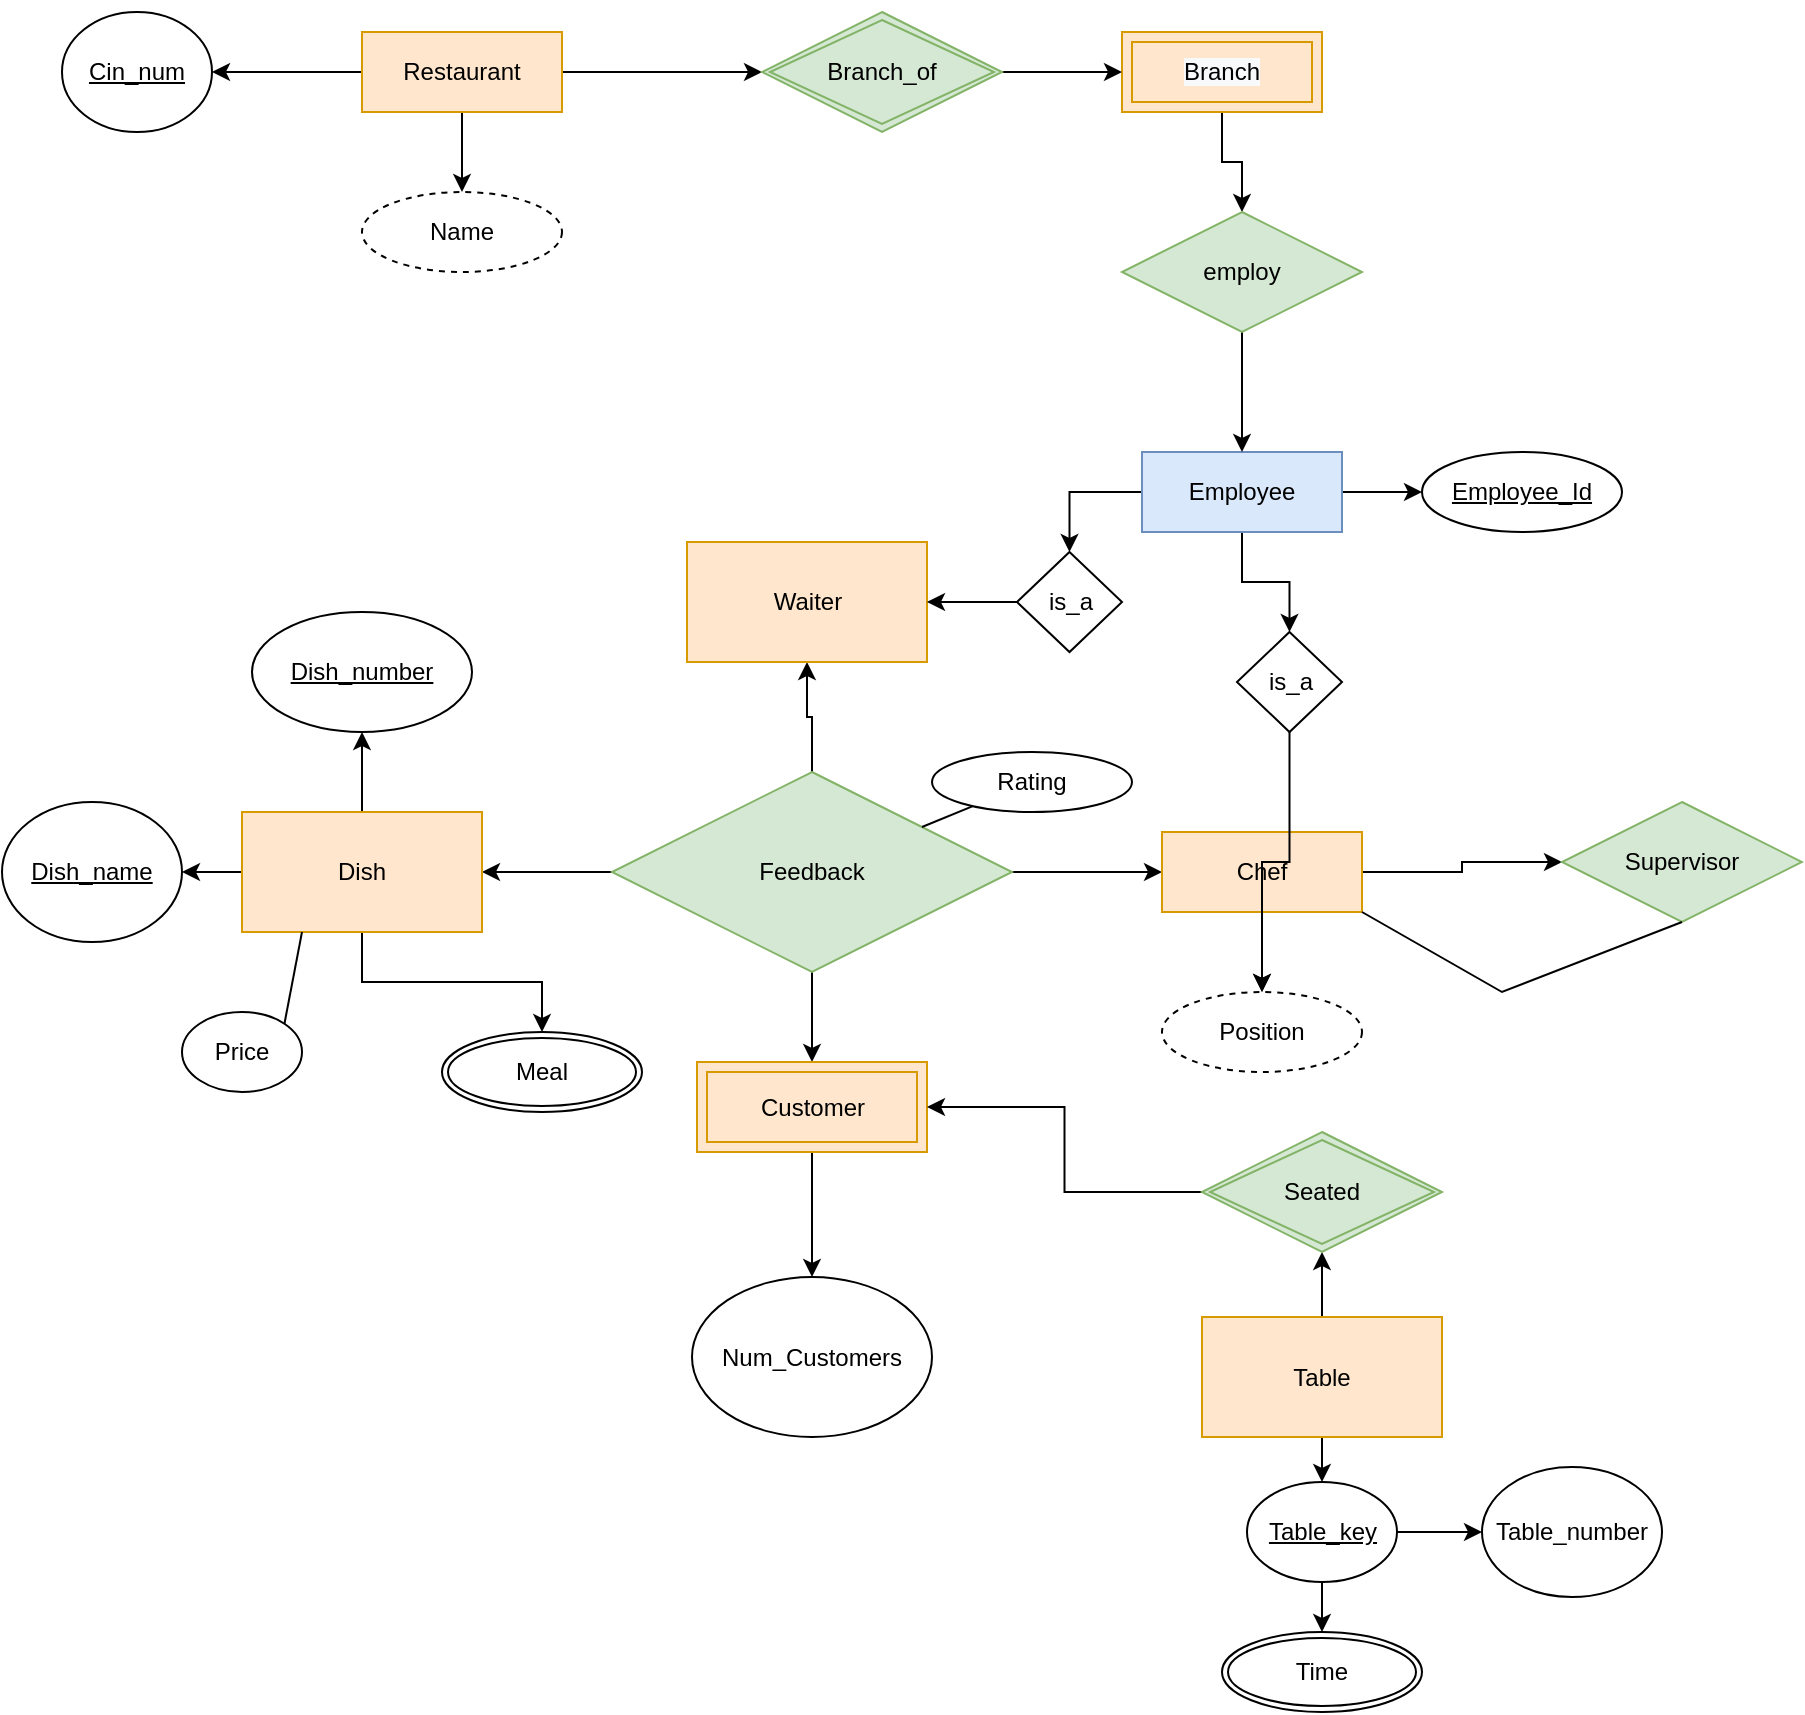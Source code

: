 <mxfile version="13.6.5" type="github">
  <diagram id="kxgBEVJCPQbhI56NlqeN" name="Page-1">
    <mxGraphModel dx="1044" dy="596" grid="1" gridSize="10" guides="1" tooltips="1" connect="1" arrows="1" fold="1" page="1" pageScale="1" pageWidth="3300" pageHeight="4681" math="0" shadow="0">
      <root>
        <mxCell id="0" />
        <mxCell id="1" parent="0" />
        <mxCell id="NgLl4HAQhnd8HXAotbS4-2" value="" style="edgeStyle=orthogonalEdgeStyle;rounded=0;orthogonalLoop=1;jettySize=auto;html=1;" parent="1" source="jKNY7_8_zjAuuIfCQ90G-1" target="NgLl4HAQhnd8HXAotbS4-1" edge="1">
          <mxGeometry relative="1" as="geometry" />
        </mxCell>
        <mxCell id="NgLl4HAQhnd8HXAotbS4-6" value="" style="edgeStyle=orthogonalEdgeStyle;rounded=0;orthogonalLoop=1;jettySize=auto;html=1;" parent="1" source="jKNY7_8_zjAuuIfCQ90G-1" target="NgLl4HAQhnd8HXAotbS4-5" edge="1">
          <mxGeometry relative="1" as="geometry" />
        </mxCell>
        <mxCell id="NgLl4HAQhnd8HXAotbS4-8" value="" style="edgeStyle=orthogonalEdgeStyle;rounded=0;orthogonalLoop=1;jettySize=auto;html=1;" parent="1" source="jKNY7_8_zjAuuIfCQ90G-1" target="NgLl4HAQhnd8HXAotbS4-7" edge="1">
          <mxGeometry relative="1" as="geometry" />
        </mxCell>
        <mxCell id="kzbOnNVxng_6eBCHzelk-33" value="" style="edgeStyle=orthogonalEdgeStyle;rounded=0;orthogonalLoop=1;jettySize=auto;html=1;" parent="1" source="jKNY7_8_zjAuuIfCQ90G-1" target="kzbOnNVxng_6eBCHzelk-32" edge="1">
          <mxGeometry relative="1" as="geometry" />
        </mxCell>
        <mxCell id="jKNY7_8_zjAuuIfCQ90G-1" value="Feedback" style="rhombus;whiteSpace=wrap;html=1;fillColor=#d5e8d4;strokeColor=#82b366;" parent="1" vertex="1">
          <mxGeometry x="1335" y="1860" width="200" height="100" as="geometry" />
        </mxCell>
        <mxCell id="kzbOnNVxng_6eBCHzelk-70" value="" style="edgeStyle=orthogonalEdgeStyle;rounded=0;orthogonalLoop=1;jettySize=auto;html=1;" parent="1" source="NgLl4HAQhnd8HXAotbS4-1" target="kzbOnNVxng_6eBCHzelk-28" edge="1">
          <mxGeometry relative="1" as="geometry" />
        </mxCell>
        <mxCell id="kzbOnNVxng_6eBCHzelk-84" value="" style="edgeStyle=orthogonalEdgeStyle;rounded=0;orthogonalLoop=1;jettySize=auto;html=1;" parent="1" source="NgLl4HAQhnd8HXAotbS4-1" target="kzbOnNVxng_6eBCHzelk-81" edge="1">
          <mxGeometry relative="1" as="geometry" />
        </mxCell>
        <mxCell id="NgLl4HAQhnd8HXAotbS4-1" value="Chef" style="whiteSpace=wrap;html=1;align=center;fillColor=#ffe6cc;strokeColor=#d79b00;" parent="1" vertex="1">
          <mxGeometry x="1610" y="1890" width="100" height="40" as="geometry" />
        </mxCell>
        <mxCell id="kzbOnNVxng_6eBCHzelk-9" value="" style="edgeStyle=orthogonalEdgeStyle;rounded=0;orthogonalLoop=1;jettySize=auto;html=1;" parent="1" source="NgLl4HAQhnd8HXAotbS4-3" target="kzbOnNVxng_6eBCHzelk-8" edge="1">
          <mxGeometry relative="1" as="geometry" />
        </mxCell>
        <mxCell id="kzbOnNVxng_6eBCHzelk-63" value="" style="edgeStyle=orthogonalEdgeStyle;rounded=0;orthogonalLoop=1;jettySize=auto;html=1;" parent="1" source="NgLl4HAQhnd8HXAotbS4-3" target="kzbOnNVxng_6eBCHzelk-61" edge="1">
          <mxGeometry relative="1" as="geometry" />
        </mxCell>
        <mxCell id="NgLl4HAQhnd8HXAotbS4-3" value="Table" style="whiteSpace=wrap;html=1;fillColor=#ffe6cc;strokeColor=#d79b00;" parent="1" vertex="1">
          <mxGeometry x="1630" y="2132.5" width="120" height="60" as="geometry" />
        </mxCell>
        <mxCell id="kzbOnNVxng_6eBCHzelk-11" value="" style="edgeStyle=orthogonalEdgeStyle;rounded=0;orthogonalLoop=1;jettySize=auto;html=1;" parent="1" source="NgLl4HAQhnd8HXAotbS4-5" target="kzbOnNVxng_6eBCHzelk-10" edge="1">
          <mxGeometry relative="1" as="geometry" />
        </mxCell>
        <mxCell id="kzbOnNVxng_6eBCHzelk-13" value="" style="edgeStyle=orthogonalEdgeStyle;rounded=0;orthogonalLoop=1;jettySize=auto;html=1;" parent="1" source="NgLl4HAQhnd8HXAotbS4-5" target="kzbOnNVxng_6eBCHzelk-12" edge="1">
          <mxGeometry relative="1" as="geometry" />
        </mxCell>
        <mxCell id="kzbOnNVxng_6eBCHzelk-75" value="" style="edgeStyle=orthogonalEdgeStyle;rounded=0;orthogonalLoop=1;jettySize=auto;html=1;" parent="1" source="NgLl4HAQhnd8HXAotbS4-5" target="kzbOnNVxng_6eBCHzelk-73" edge="1">
          <mxGeometry relative="1" as="geometry" />
        </mxCell>
        <mxCell id="NgLl4HAQhnd8HXAotbS4-5" value="Dish" style="whiteSpace=wrap;html=1;fillColor=#ffe6cc;strokeColor=#d79b00;" parent="1" vertex="1">
          <mxGeometry x="1150" y="1880" width="120" height="60" as="geometry" />
        </mxCell>
        <mxCell id="NgLl4HAQhnd8HXAotbS4-7" value="Waiter" style="whiteSpace=wrap;html=1;fillColor=#ffe6cc;strokeColor=#d79b00;" parent="1" vertex="1">
          <mxGeometry x="1372.5" y="1745" width="120" height="60" as="geometry" />
        </mxCell>
        <mxCell id="kzbOnNVxng_6eBCHzelk-1" value="Rating" style="ellipse;whiteSpace=wrap;html=1;align=center;fontStyle=0" parent="1" vertex="1">
          <mxGeometry x="1495" y="1850" width="100" height="30" as="geometry" />
        </mxCell>
        <mxCell id="kzbOnNVxng_6eBCHzelk-65" value="" style="edgeStyle=orthogonalEdgeStyle;rounded=0;orthogonalLoop=1;jettySize=auto;html=1;" parent="1" source="kzbOnNVxng_6eBCHzelk-5" target="kzbOnNVxng_6eBCHzelk-64" edge="1">
          <mxGeometry relative="1" as="geometry" />
        </mxCell>
        <mxCell id="XjC6Pe1A60IvWtQranHF-3" value="" style="edgeStyle=orthogonalEdgeStyle;rounded=0;orthogonalLoop=1;jettySize=auto;html=1;" edge="1" parent="1" source="kzbOnNVxng_6eBCHzelk-5" target="XjC6Pe1A60IvWtQranHF-2">
          <mxGeometry relative="1" as="geometry" />
        </mxCell>
        <mxCell id="XjC6Pe1A60IvWtQranHF-6" value="" style="edgeStyle=orthogonalEdgeStyle;rounded=0;orthogonalLoop=1;jettySize=auto;html=1;" edge="1" parent="1" source="kzbOnNVxng_6eBCHzelk-5" target="XjC6Pe1A60IvWtQranHF-5">
          <mxGeometry relative="1" as="geometry" />
        </mxCell>
        <mxCell id="kzbOnNVxng_6eBCHzelk-5" value="Employee" style="whiteSpace=wrap;html=1;align=center;fillColor=#dae8fc;strokeColor=#6c8ebf;" parent="1" vertex="1">
          <mxGeometry x="1600" y="1700" width="100" height="40" as="geometry" />
        </mxCell>
        <mxCell id="kzbOnNVxng_6eBCHzelk-34" value="" style="edgeStyle=orthogonalEdgeStyle;rounded=0;orthogonalLoop=1;jettySize=auto;html=1;" parent="1" source="kzbOnNVxng_6eBCHzelk-8" target="kzbOnNVxng_6eBCHzelk-15" edge="1">
          <mxGeometry relative="1" as="geometry" />
        </mxCell>
        <mxCell id="kzbOnNVxng_6eBCHzelk-72" value="" style="edgeStyle=orthogonalEdgeStyle;rounded=0;orthogonalLoop=1;jettySize=auto;html=1;" parent="1" source="kzbOnNVxng_6eBCHzelk-8" target="kzbOnNVxng_6eBCHzelk-71" edge="1">
          <mxGeometry relative="1" as="geometry" />
        </mxCell>
        <mxCell id="kzbOnNVxng_6eBCHzelk-8" value="Table_key" style="ellipse;whiteSpace=wrap;html=1;fillColor=none;fontStyle=4" parent="1" vertex="1">
          <mxGeometry x="1652.5" y="2215" width="75" height="50" as="geometry" />
        </mxCell>
        <mxCell id="kzbOnNVxng_6eBCHzelk-10" value="Dish_name" style="ellipse;whiteSpace=wrap;html=1;fillColor=none;fontStyle=4" parent="1" vertex="1">
          <mxGeometry x="1030" y="1875" width="90" height="70" as="geometry" />
        </mxCell>
        <mxCell id="kzbOnNVxng_6eBCHzelk-12" value="&lt;u&gt;Dish_number&lt;/u&gt;" style="ellipse;whiteSpace=wrap;html=1;fillColor=none;" parent="1" vertex="1">
          <mxGeometry x="1155" y="1780" width="110" height="60" as="geometry" />
        </mxCell>
        <mxCell id="kzbOnNVxng_6eBCHzelk-15" value="Table_number" style="ellipse;whiteSpace=wrap;html=1;fillColor=none;" parent="1" vertex="1">
          <mxGeometry x="1770" y="2207.5" width="90" height="65" as="geometry" />
        </mxCell>
        <mxCell id="kzbOnNVxng_6eBCHzelk-23" value="Price" style="ellipse;whiteSpace=wrap;html=1;fillColor=none;" parent="1" vertex="1">
          <mxGeometry x="1120" y="1980" width="60" height="40" as="geometry" />
        </mxCell>
        <mxCell id="kzbOnNVxng_6eBCHzelk-28" value="Position" style="ellipse;whiteSpace=wrap;html=1;align=center;dashed=1;" parent="1" vertex="1">
          <mxGeometry x="1610" y="1970" width="100" height="40" as="geometry" />
        </mxCell>
        <mxCell id="kzbOnNVxng_6eBCHzelk-39" value="" style="edgeStyle=orthogonalEdgeStyle;rounded=0;orthogonalLoop=1;jettySize=auto;html=1;" parent="1" source="kzbOnNVxng_6eBCHzelk-32" target="kzbOnNVxng_6eBCHzelk-38" edge="1">
          <mxGeometry relative="1" as="geometry" />
        </mxCell>
        <mxCell id="kzbOnNVxng_6eBCHzelk-32" value="Customer" style="shape=ext;margin=3;double=1;whiteSpace=wrap;html=1;align=center;fillColor=#ffe6cc;strokeColor=#d79b00;" parent="1" vertex="1">
          <mxGeometry x="1377.5" y="2005" width="115" height="45" as="geometry" />
        </mxCell>
        <mxCell id="kzbOnNVxng_6eBCHzelk-38" value="&lt;span&gt;Num_Customers&lt;/span&gt;" style="ellipse;whiteSpace=wrap;html=1;" parent="1" vertex="1">
          <mxGeometry x="1375" y="2112.5" width="120" height="80" as="geometry" />
        </mxCell>
        <mxCell id="kzbOnNVxng_6eBCHzelk-49" value="" style="edgeStyle=orthogonalEdgeStyle;rounded=0;orthogonalLoop=1;jettySize=auto;html=1;" parent="1" source="kzbOnNVxng_6eBCHzelk-40" target="kzbOnNVxng_6eBCHzelk-48" edge="1">
          <mxGeometry relative="1" as="geometry" />
        </mxCell>
        <mxCell id="kzbOnNVxng_6eBCHzelk-54" value="" style="edgeStyle=orthogonalEdgeStyle;rounded=0;orthogonalLoop=1;jettySize=auto;html=1;" parent="1" source="kzbOnNVxng_6eBCHzelk-40" target="kzbOnNVxng_6eBCHzelk-51" edge="1">
          <mxGeometry relative="1" as="geometry" />
        </mxCell>
        <mxCell id="kzbOnNVxng_6eBCHzelk-60" value="" style="edgeStyle=orthogonalEdgeStyle;rounded=0;orthogonalLoop=1;jettySize=auto;html=1;" parent="1" source="kzbOnNVxng_6eBCHzelk-40" target="kzbOnNVxng_6eBCHzelk-57" edge="1">
          <mxGeometry relative="1" as="geometry" />
        </mxCell>
        <mxCell id="kzbOnNVxng_6eBCHzelk-40" value="Restaurant" style="whiteSpace=wrap;html=1;align=center;fillColor=#ffe6cc;strokeColor=#d79b00;" parent="1" vertex="1">
          <mxGeometry x="1210" y="1490" width="100" height="40" as="geometry" />
        </mxCell>
        <mxCell id="kzbOnNVxng_6eBCHzelk-45" value="" style="edgeStyle=orthogonalEdgeStyle;rounded=0;orthogonalLoop=1;jettySize=auto;html=1;" parent="1" source="kzbOnNVxng_6eBCHzelk-41" target="kzbOnNVxng_6eBCHzelk-43" edge="1">
          <mxGeometry relative="1" as="geometry" />
        </mxCell>
        <mxCell id="kzbOnNVxng_6eBCHzelk-41" value="&#xa;&#xa;&lt;span style=&quot;color: rgb(0, 0, 0); font-family: helvetica; font-size: 12px; font-style: normal; font-weight: 400; letter-spacing: normal; text-align: center; text-indent: 0px; text-transform: none; word-spacing: 0px; background-color: rgb(248, 249, 250); display: inline; float: none;&quot;&gt;Branch&lt;/span&gt;&#xa;&#xa;" style="shape=ext;margin=3;double=1;whiteSpace=wrap;html=1;align=center;fillColor=#ffe6cc;strokeColor=#d79b00;" parent="1" vertex="1">
          <mxGeometry x="1590" y="1490" width="100" height="40" as="geometry" />
        </mxCell>
        <mxCell id="kzbOnNVxng_6eBCHzelk-46" value="" style="edgeStyle=orthogonalEdgeStyle;rounded=0;orthogonalLoop=1;jettySize=auto;html=1;" parent="1" source="kzbOnNVxng_6eBCHzelk-43" target="kzbOnNVxng_6eBCHzelk-5" edge="1">
          <mxGeometry relative="1" as="geometry" />
        </mxCell>
        <mxCell id="kzbOnNVxng_6eBCHzelk-43" value="employ" style="shape=rhombus;perimeter=rhombusPerimeter;whiteSpace=wrap;html=1;align=center;fillColor=#d5e8d4;strokeColor=#82b366;" parent="1" vertex="1">
          <mxGeometry x="1590" y="1580" width="120" height="60" as="geometry" />
        </mxCell>
        <mxCell id="kzbOnNVxng_6eBCHzelk-48" value="&lt;u&gt;Cin_num&lt;/u&gt;" style="ellipse;whiteSpace=wrap;html=1;" parent="1" vertex="1">
          <mxGeometry x="1060" y="1480" width="75" height="60" as="geometry" />
        </mxCell>
        <mxCell id="kzbOnNVxng_6eBCHzelk-53" value="" style="edgeStyle=orthogonalEdgeStyle;rounded=0;orthogonalLoop=1;jettySize=auto;html=1;" parent="1" source="kzbOnNVxng_6eBCHzelk-51" target="kzbOnNVxng_6eBCHzelk-41" edge="1">
          <mxGeometry relative="1" as="geometry" />
        </mxCell>
        <mxCell id="kzbOnNVxng_6eBCHzelk-51" value="Branch_of" style="shape=rhombus;double=1;perimeter=rhombusPerimeter;whiteSpace=wrap;html=1;align=center;fillColor=#d5e8d4;strokeColor=#82b366;" parent="1" vertex="1">
          <mxGeometry x="1410" y="1480" width="120" height="60" as="geometry" />
        </mxCell>
        <mxCell id="kzbOnNVxng_6eBCHzelk-57" value="Name" style="ellipse;whiteSpace=wrap;html=1;align=center;dashed=1;" parent="1" vertex="1">
          <mxGeometry x="1210" y="1570" width="100" height="40" as="geometry" />
        </mxCell>
        <mxCell id="kzbOnNVxng_6eBCHzelk-62" value="" style="edgeStyle=orthogonalEdgeStyle;rounded=0;orthogonalLoop=1;jettySize=auto;html=1;" parent="1" source="kzbOnNVxng_6eBCHzelk-61" target="kzbOnNVxng_6eBCHzelk-32" edge="1">
          <mxGeometry relative="1" as="geometry" />
        </mxCell>
        <mxCell id="kzbOnNVxng_6eBCHzelk-61" value="Seated" style="shape=rhombus;double=1;perimeter=rhombusPerimeter;whiteSpace=wrap;html=1;align=center;fillColor=#d5e8d4;strokeColor=#82b366;" parent="1" vertex="1">
          <mxGeometry x="1630" y="2040" width="120" height="60" as="geometry" />
        </mxCell>
        <mxCell id="kzbOnNVxng_6eBCHzelk-64" value="Employee_Id" style="ellipse;whiteSpace=wrap;html=1;align=center;fontStyle=4;" parent="1" vertex="1">
          <mxGeometry x="1740" y="1700" width="100" height="40" as="geometry" />
        </mxCell>
        <mxCell id="kzbOnNVxng_6eBCHzelk-71" value="Time" style="ellipse;shape=doubleEllipse;margin=3;whiteSpace=wrap;html=1;align=center;" parent="1" vertex="1">
          <mxGeometry x="1640" y="2290" width="100" height="40" as="geometry" />
        </mxCell>
        <mxCell id="kzbOnNVxng_6eBCHzelk-73" value="Meal" style="ellipse;shape=doubleEllipse;margin=3;whiteSpace=wrap;html=1;align=center;" parent="1" vertex="1">
          <mxGeometry x="1250" y="1990" width="100" height="40" as="geometry" />
        </mxCell>
        <mxCell id="kzbOnNVxng_6eBCHzelk-78" value="" style="endArrow=none;html=1;rounded=0;entryX=0.25;entryY=1;entryDx=0;entryDy=0;exitX=1;exitY=0;exitDx=0;exitDy=0;" parent="1" source="kzbOnNVxng_6eBCHzelk-23" target="NgLl4HAQhnd8HXAotbS4-5" edge="1">
          <mxGeometry relative="1" as="geometry">
            <mxPoint x="1320" y="2000" as="sourcePoint" />
            <mxPoint x="1480" y="2000" as="targetPoint" />
            <Array as="points" />
          </mxGeometry>
        </mxCell>
        <mxCell id="kzbOnNVxng_6eBCHzelk-80" value="" style="endArrow=none;html=1;rounded=0;" parent="1" source="jKNY7_8_zjAuuIfCQ90G-1" target="kzbOnNVxng_6eBCHzelk-1" edge="1">
          <mxGeometry relative="1" as="geometry">
            <mxPoint x="1390" y="2010" as="sourcePoint" />
            <mxPoint x="1550" y="2010" as="targetPoint" />
          </mxGeometry>
        </mxCell>
        <mxCell id="kzbOnNVxng_6eBCHzelk-81" value="Supervisor" style="shape=rhombus;perimeter=rhombusPerimeter;whiteSpace=wrap;html=1;align=center;fillColor=#d5e8d4;strokeColor=#82b366;" parent="1" vertex="1">
          <mxGeometry x="1810" y="1875" width="120" height="60" as="geometry" />
        </mxCell>
        <mxCell id="kzbOnNVxng_6eBCHzelk-87" value="" style="endArrow=none;html=1;rounded=0;exitX=1;exitY=1;exitDx=0;exitDy=0;entryX=0.5;entryY=1;entryDx=0;entryDy=0;" parent="1" source="NgLl4HAQhnd8HXAotbS4-1" target="kzbOnNVxng_6eBCHzelk-81" edge="1">
          <mxGeometry relative="1" as="geometry">
            <mxPoint x="1650" y="1960" as="sourcePoint" />
            <mxPoint x="1810" y="1960" as="targetPoint" />
            <Array as="points">
              <mxPoint x="1780" y="1970" />
            </Array>
          </mxGeometry>
        </mxCell>
        <mxCell id="XjC6Pe1A60IvWtQranHF-4" value="" style="edgeStyle=orthogonalEdgeStyle;rounded=0;orthogonalLoop=1;jettySize=auto;html=1;" edge="1" parent="1" source="XjC6Pe1A60IvWtQranHF-2" target="kzbOnNVxng_6eBCHzelk-28">
          <mxGeometry relative="1" as="geometry" />
        </mxCell>
        <mxCell id="XjC6Pe1A60IvWtQranHF-2" value="is_a" style="rhombus;whiteSpace=wrap;html=1;" vertex="1" parent="1">
          <mxGeometry x="1647.5" y="1790" width="52.5" height="50" as="geometry" />
        </mxCell>
        <mxCell id="XjC6Pe1A60IvWtQranHF-9" value="" style="edgeStyle=orthogonalEdgeStyle;rounded=0;orthogonalLoop=1;jettySize=auto;html=1;" edge="1" parent="1" source="XjC6Pe1A60IvWtQranHF-5" target="NgLl4HAQhnd8HXAotbS4-7">
          <mxGeometry relative="1" as="geometry" />
        </mxCell>
        <mxCell id="XjC6Pe1A60IvWtQranHF-5" value="is_a" style="rhombus;whiteSpace=wrap;html=1;" vertex="1" parent="1">
          <mxGeometry x="1537.5" y="1750" width="52.5" height="50" as="geometry" />
        </mxCell>
      </root>
    </mxGraphModel>
  </diagram>
</mxfile>
